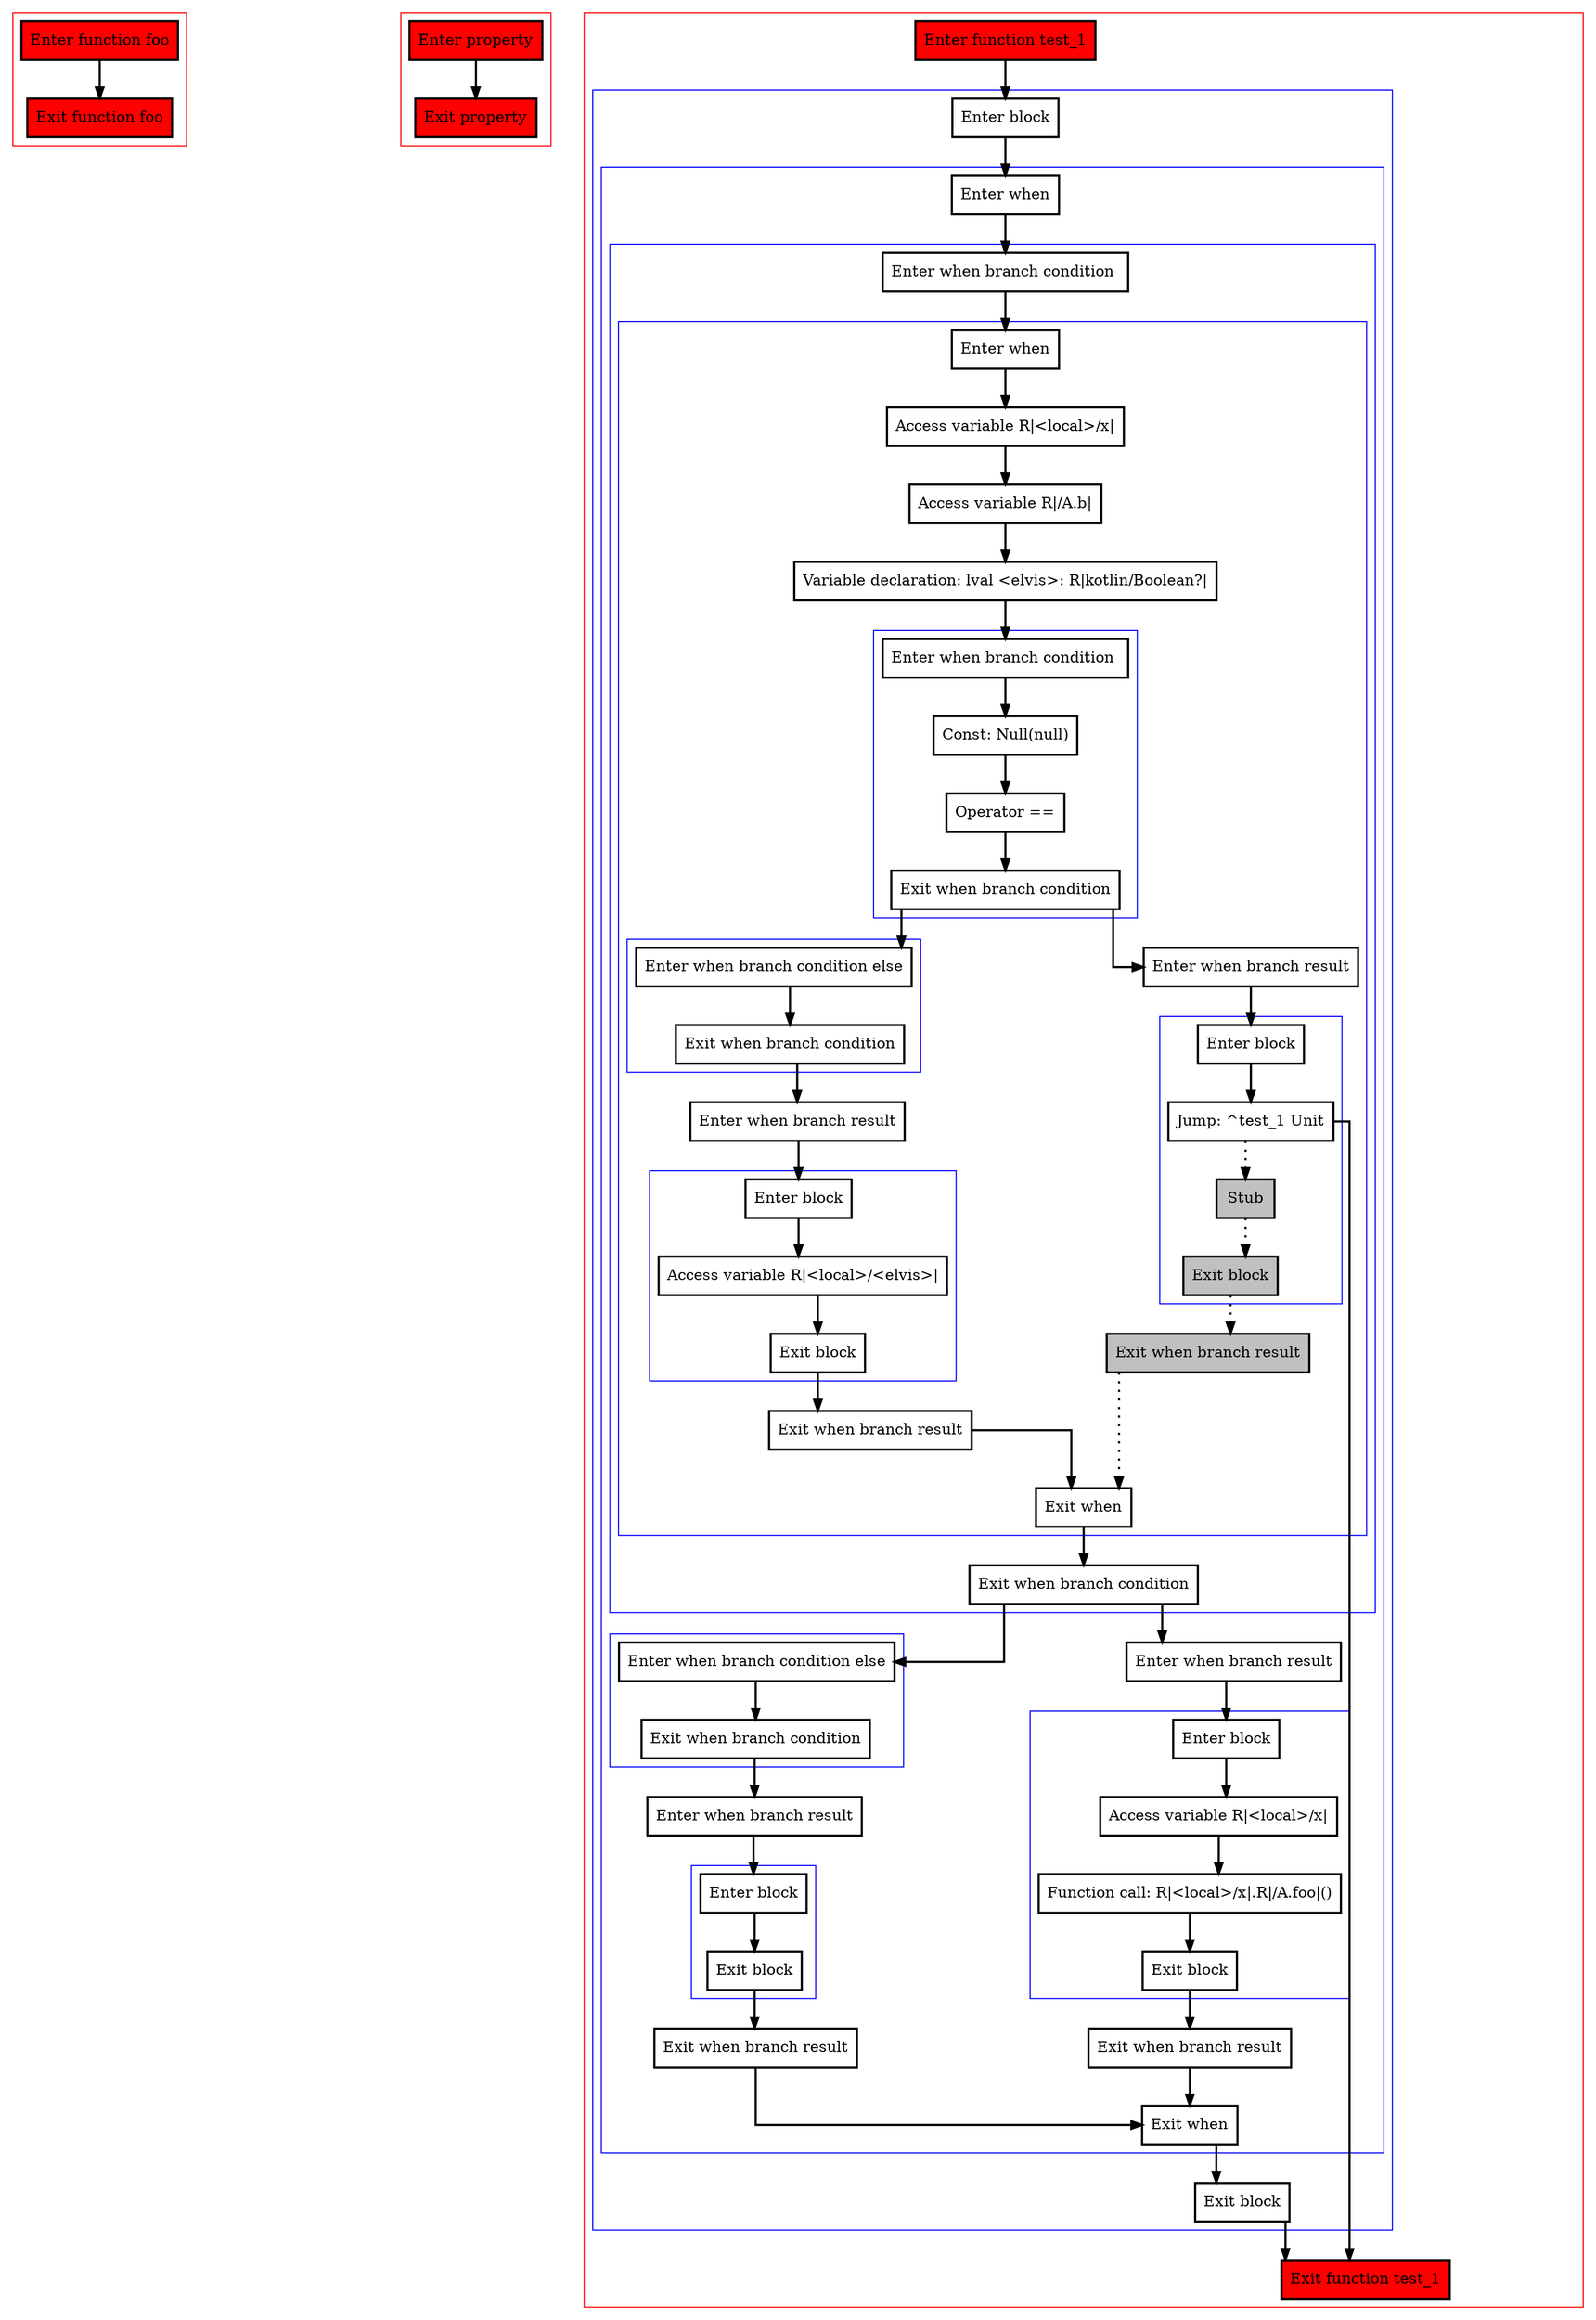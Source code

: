 digraph elvis_kt {
  graph [splines=ortho nodesep=3]
  node [shape=box penwidth=2]
  edge [penwidth=2]

  subgraph cluster_0 {
    color=red
    0 [label="Enter function foo" style="filled" fillcolor=red];
    1 [label="Exit function foo" style="filled" fillcolor=red];
  }

  0 -> {1};

  subgraph cluster_1 {
    color=red
    2 [label="Enter property" style="filled" fillcolor=red];
    3 [label="Exit property" style="filled" fillcolor=red];
  }

  2 -> {3};

  subgraph cluster_2 {
    color=red
    4 [label="Enter function test_1" style="filled" fillcolor=red];
    subgraph cluster_3 {
      color=blue
      5 [label="Enter block"];
      subgraph cluster_4 {
        color=blue
        6 [label="Enter when"];
        subgraph cluster_5 {
          color=blue
          7 [label="Enter when branch condition "];
          subgraph cluster_6 {
            color=blue
            8 [label="Enter when"];
            9 [label="Access variable R|<local>/x|"];
            10 [label="Access variable R|/A.b|"];
            11 [label="Variable declaration: lval <elvis>: R|kotlin/Boolean?|"];
            subgraph cluster_7 {
              color=blue
              12 [label="Enter when branch condition "];
              13 [label="Const: Null(null)"];
              14 [label="Operator =="];
              15 [label="Exit when branch condition"];
            }
            subgraph cluster_8 {
              color=blue
              16 [label="Enter when branch condition else"];
              17 [label="Exit when branch condition"];
            }
            18 [label="Enter when branch result"];
            subgraph cluster_9 {
              color=blue
              19 [label="Enter block"];
              20 [label="Access variable R|<local>/<elvis>|"];
              21 [label="Exit block"];
            }
            22 [label="Exit when branch result"];
            23 [label="Enter when branch result"];
            subgraph cluster_10 {
              color=blue
              24 [label="Enter block"];
              25 [label="Jump: ^test_1 Unit"];
              26 [label="Stub" style="filled" fillcolor=gray];
              27 [label="Exit block" style="filled" fillcolor=gray];
            }
            28 [label="Exit when branch result" style="filled" fillcolor=gray];
            29 [label="Exit when"];
          }
          30 [label="Exit when branch condition"];
        }
        subgraph cluster_11 {
          color=blue
          31 [label="Enter when branch condition else"];
          32 [label="Exit when branch condition"];
        }
        33 [label="Enter when branch result"];
        subgraph cluster_12 {
          color=blue
          34 [label="Enter block"];
          35 [label="Exit block"];
        }
        36 [label="Exit when branch result"];
        37 [label="Enter when branch result"];
        subgraph cluster_13 {
          color=blue
          38 [label="Enter block"];
          39 [label="Access variable R|<local>/x|"];
          40 [label="Function call: R|<local>/x|.R|/A.foo|()"];
          41 [label="Exit block"];
        }
        42 [label="Exit when branch result"];
        43 [label="Exit when"];
      }
      44 [label="Exit block"];
    }
    45 [label="Exit function test_1" style="filled" fillcolor=red];
  }

  4 -> {5};
  5 -> {6};
  6 -> {7};
  7 -> {8};
  8 -> {9};
  9 -> {10};
  10 -> {11};
  11 -> {12};
  12 -> {13};
  13 -> {14};
  14 -> {15};
  15 -> {23 16};
  16 -> {17};
  17 -> {18};
  18 -> {19};
  19 -> {20};
  20 -> {21};
  21 -> {22};
  22 -> {29};
  23 -> {24};
  24 -> {25};
  25 -> {45};
  25 -> {26} [style=dotted];
  26 -> {27} [style=dotted];
  27 -> {28} [style=dotted];
  28 -> {29} [style=dotted];
  29 -> {30};
  30 -> {37 31};
  31 -> {32};
  32 -> {33};
  33 -> {34};
  34 -> {35};
  35 -> {36};
  36 -> {43};
  37 -> {38};
  38 -> {39};
  39 -> {40};
  40 -> {41};
  41 -> {42};
  42 -> {43};
  43 -> {44};
  44 -> {45};

}
